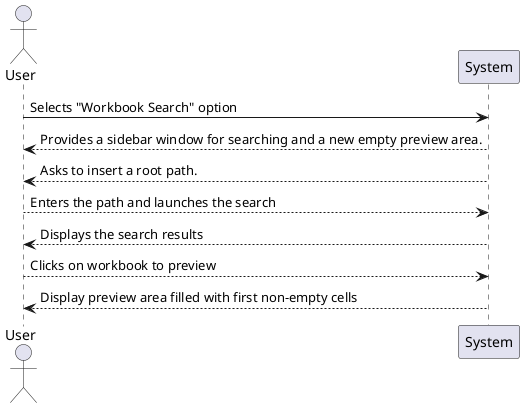 @startuml ipc02_2_ssd.png


actor User
participant "System" as S
User -> S : Selects "Workbook Search" option
S --> User : Provides a sidebar window for searching and a new empty preview area.
S --> User : Asks to insert a root path.
User --> S : Enters the path and launches the search
S --> User : Displays the search results
User --> S : Clicks on workbook to preview
S --> User : Display preview area filled with first non-empty cells
@enduml